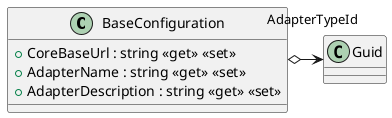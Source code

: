 @startuml
class BaseConfiguration {
    + CoreBaseUrl : string <<get>> <<set>>
    + AdapterName : string <<get>> <<set>>
    + AdapterDescription : string <<get>> <<set>>
}
BaseConfiguration o-> "AdapterTypeId" Guid
@enduml
